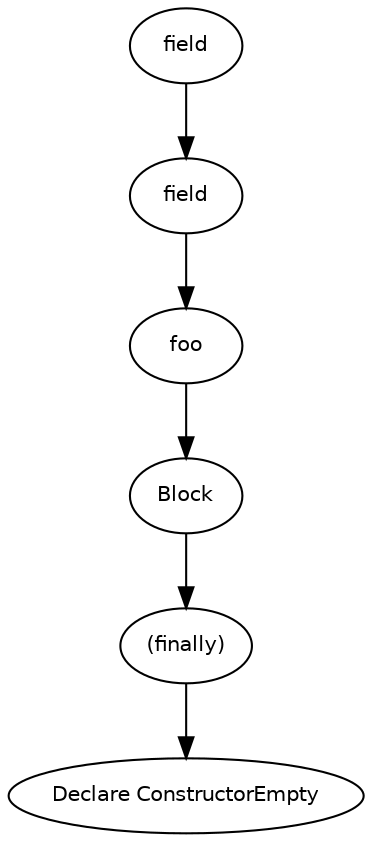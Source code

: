 digraph ConstructorEmpty {
  6 [
    label = field,
    fontname = Helvetica,
    fontsize = 10
  ];
  5 [
    label = field,
    fontname = Helvetica,
    fontsize = 10
  ];
  1 [
    label = "(finally)",
    fontname = Helvetica,
    fontsize = 10
  ];
  0 [
    label = "Declare ConstructorEmpty",
    fontname = Helvetica,
    fontsize = 10
  ];
  8 [
    label = Block,
    fontname = Helvetica,
    fontsize = 10
  ];
  7 [
    label = foo,
    fontname = Helvetica,
    fontsize = 10
  ];
  7 -> 8 [
    label = ""
  ];
  5 -> 6 [
    label = ""
  ];
  8 -> 1 [
    label = ""
  ];
  6 -> 7 [
    label = ""
  ];
  1 -> 0 [
    label = ""
  ];
}
